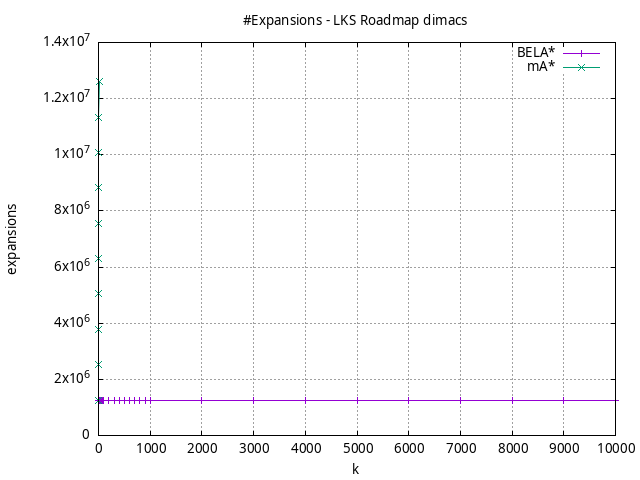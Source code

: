 #!/usr/bin/gnuplot
# -*- coding: utf-8 -*-
#
# results/roadmap/dimacs/LKS/USA-road-d.LKS.heuristic.expansions.gnuplot
#
# Started on 01/09/2024 14:38:44
# Author: Carlos Linares López
set grid
set xlabel "k"
set ylabel "expansions"

set title "#Expansions - LKS Roadmap dimacs"

set terminal png enhanced font "Ariel,10"
set output 'USA-road-d.LKS.heuristic.expansions.png'

plot "-" title "BELA*"      with linesp, "-" title "mA*"      with linesp

	1 1260291.51
	2 1260292.34
	3 1260293.09
	4 1260294.28
	5 1260295.09
	6 1260295.53
	7 1260296.35
	8 1260296.6
	9 1260297.11
	10 1260297.5
	20 1260299.97
	30 1260301.8
	40 1260303.0
	50 1260304.0
	60 1260304.79
	70 1260305.5
	80 1260306.24
	90 1260306.83
	100 1260307.5
	200 1260310.95
	300 1260313.46
	400 1260315.17
	500 1260316.81
	600 1260318.07
	700 1260319.15
	800 1260320.0
	900 1260320.64
	1000 1260321.4
	2000 1260326.24
	3000 1260329.26
	4000 1260331.44
	5000 1260333.24
	6000 1260334.58
	7000 1260335.85
	8000 1260336.84
	9000 1260337.8
	10000 1260338.7
end
	1 1260291.51
	2 2520589.21
	3 3780886.52
	4 5041190.88
	5 6301494.01
	6 7561791.77
	7 8822095.64
	8 10082395.08
	9 11342696.56
	10 12602999.53
end
